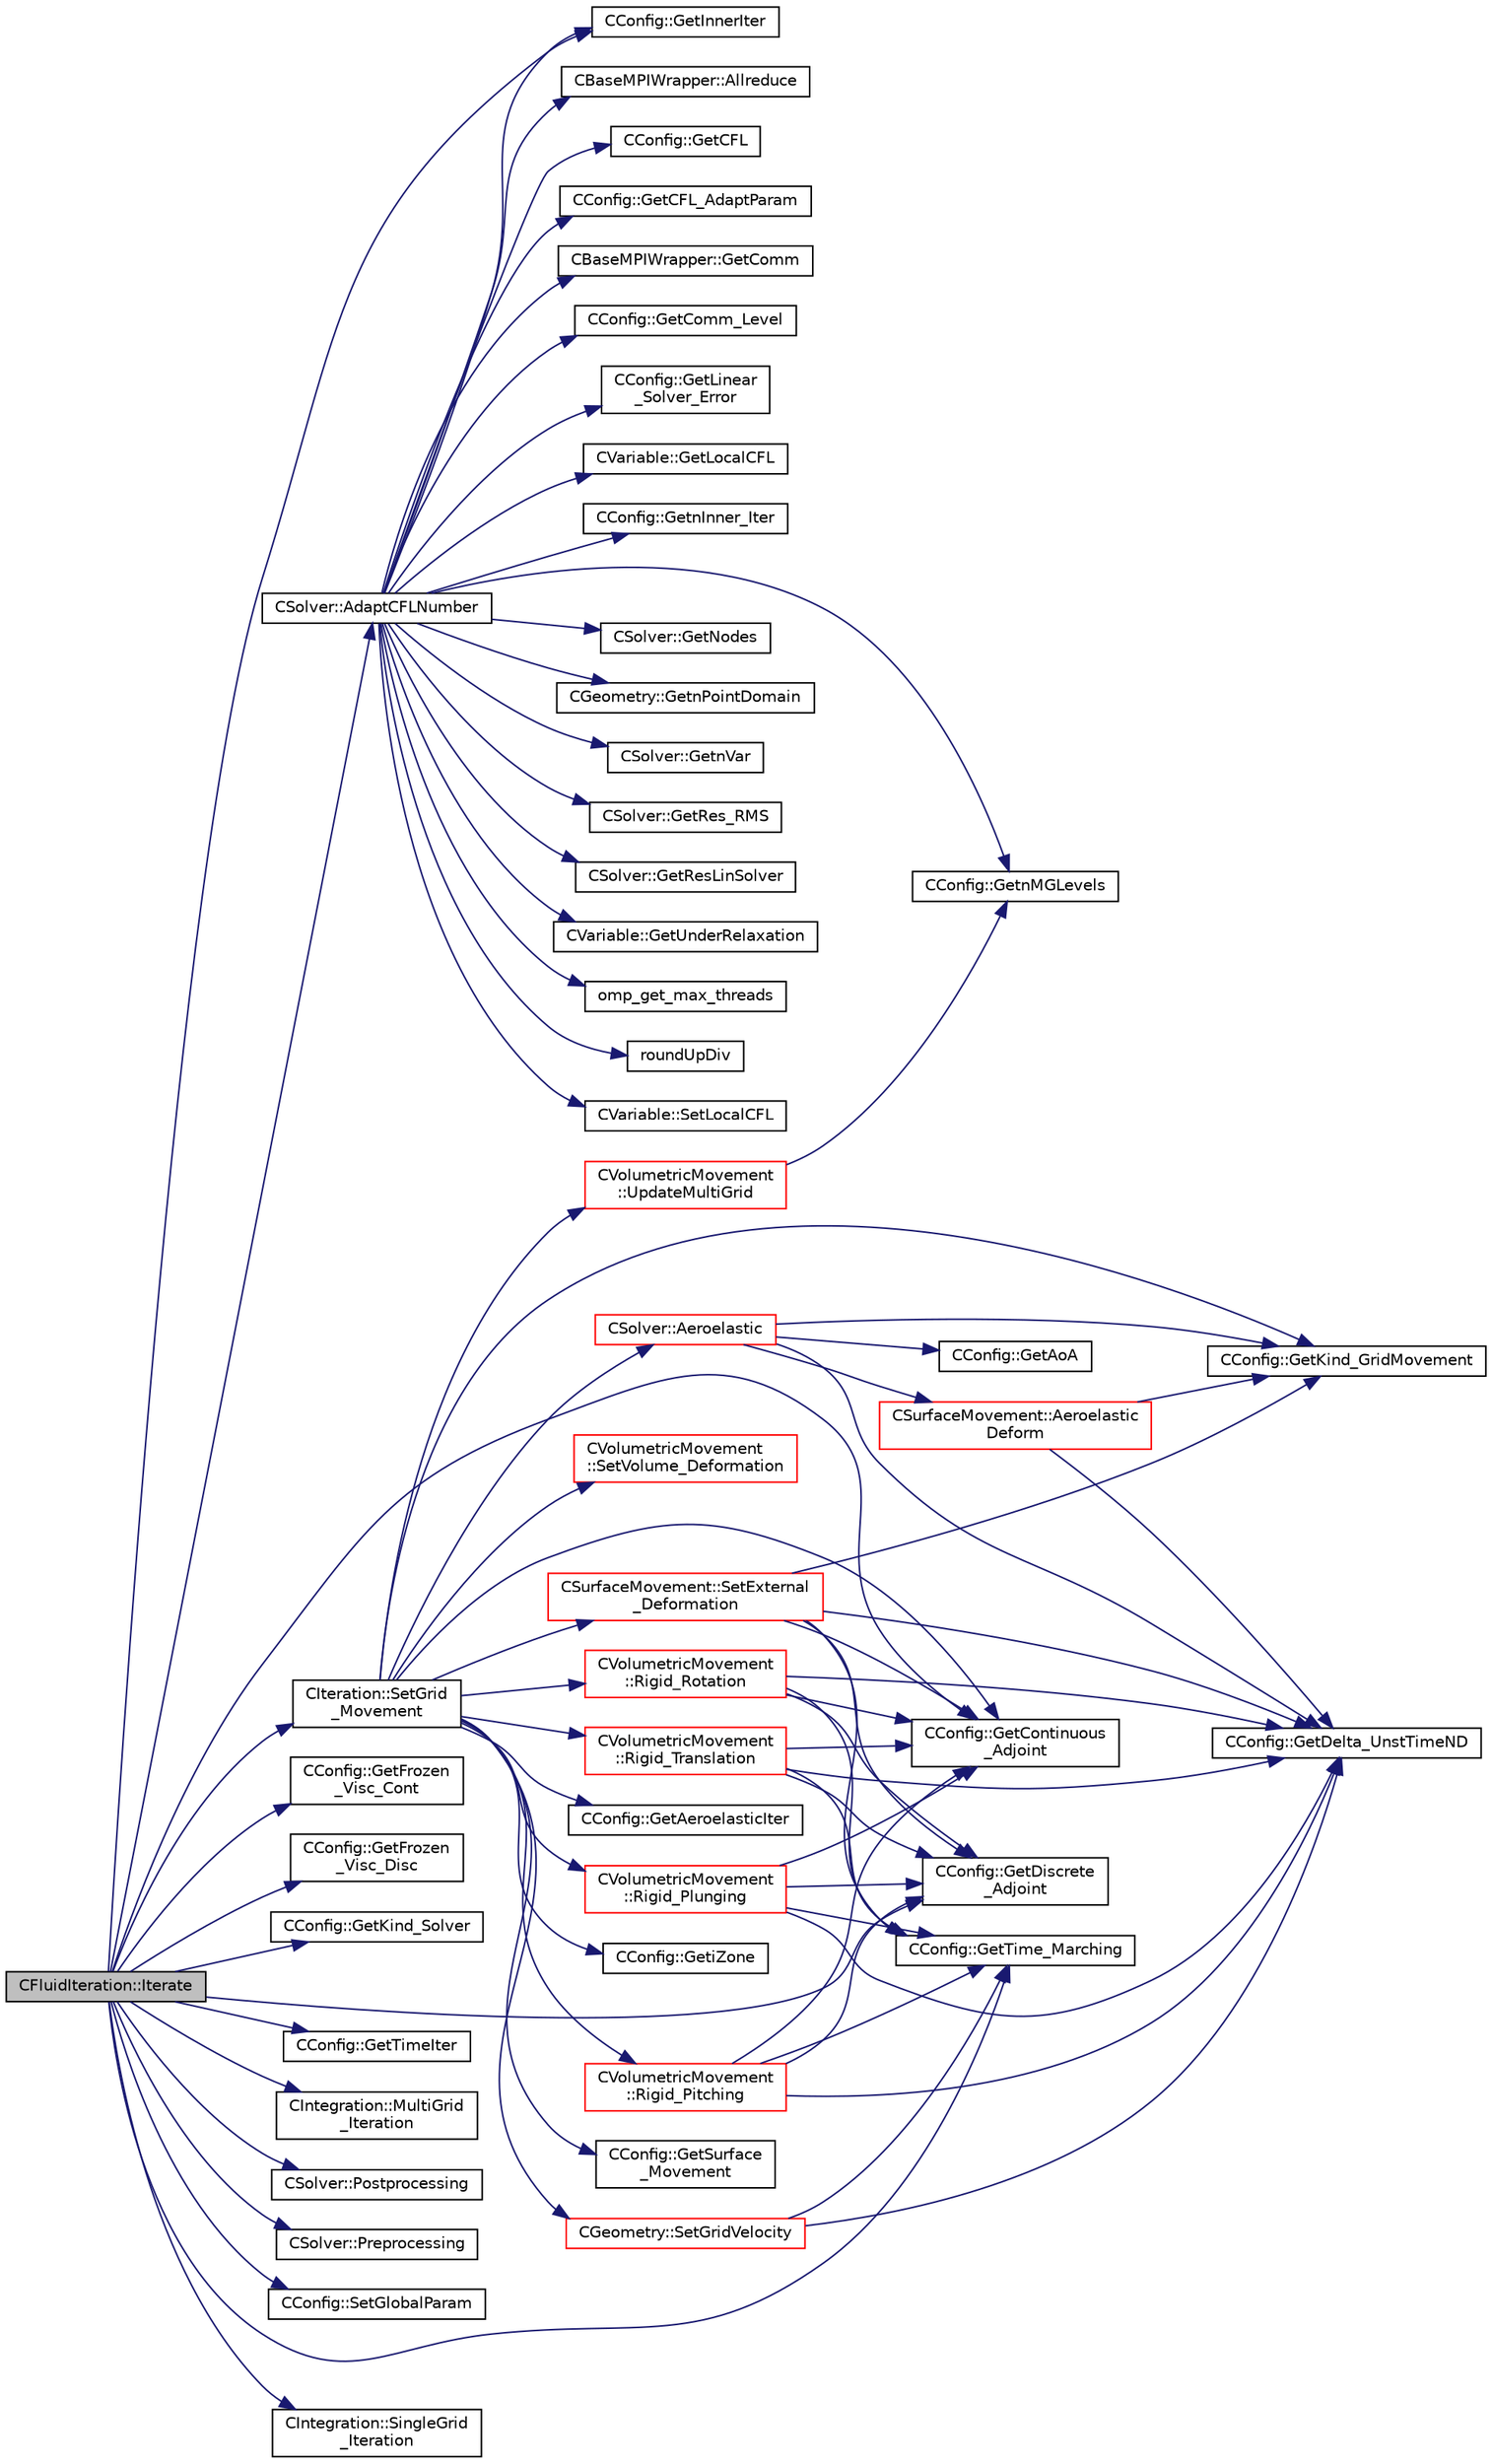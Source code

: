 digraph "CFluidIteration::Iterate"
{
 // LATEX_PDF_SIZE
  edge [fontname="Helvetica",fontsize="10",labelfontname="Helvetica",labelfontsize="10"];
  node [fontname="Helvetica",fontsize="10",shape=record];
  rankdir="LR";
  Node1 [label="CFluidIteration::Iterate",height=0.2,width=0.4,color="black", fillcolor="grey75", style="filled", fontcolor="black",tooltip="Perform a single iteration of the fluid system."];
  Node1 -> Node2 [color="midnightblue",fontsize="10",style="solid",fontname="Helvetica"];
  Node2 [label="CSolver::AdaptCFLNumber",height=0.2,width=0.4,color="black", fillcolor="white", style="filled",URL="$classCSolver.html#a7db35f21bf505e35cce4bcdf38af3b2a",tooltip="Adapt the CFL number based on the local under-relaxation parameters computed for each nonlinear itera..."];
  Node2 -> Node3 [color="midnightblue",fontsize="10",style="solid",fontname="Helvetica"];
  Node3 [label="CBaseMPIWrapper::Allreduce",height=0.2,width=0.4,color="black", fillcolor="white", style="filled",URL="$classCBaseMPIWrapper.html#a381d4b3738c09d92ee1ae9f89715b541",tooltip=" "];
  Node2 -> Node4 [color="midnightblue",fontsize="10",style="solid",fontname="Helvetica"];
  Node4 [label="CConfig::GetCFL",height=0.2,width=0.4,color="black", fillcolor="white", style="filled",URL="$classCConfig.html#a327893f15ca36b27db6201a7cb787022",tooltip="Get the Courant Friedrich Levi number for each grid."];
  Node2 -> Node5 [color="midnightblue",fontsize="10",style="solid",fontname="Helvetica"];
  Node5 [label="CConfig::GetCFL_AdaptParam",height=0.2,width=0.4,color="black", fillcolor="white", style="filled",URL="$classCConfig.html#a94897f9eabd87e71d11dc1808e229618",tooltip="Get the values of the CFL adaption parameters."];
  Node2 -> Node6 [color="midnightblue",fontsize="10",style="solid",fontname="Helvetica"];
  Node6 [label="CBaseMPIWrapper::GetComm",height=0.2,width=0.4,color="black", fillcolor="white", style="filled",URL="$classCBaseMPIWrapper.html#a8154391fc3522954802889d81d4ef5da",tooltip=" "];
  Node2 -> Node7 [color="midnightblue",fontsize="10",style="solid",fontname="Helvetica"];
  Node7 [label="CConfig::GetComm_Level",height=0.2,width=0.4,color="black", fillcolor="white", style="filled",URL="$classCConfig.html#aa495414133c826e5f6651d4ce82d0ef6",tooltip="Get the level of MPI communications to be performed."];
  Node2 -> Node8 [color="midnightblue",fontsize="10",style="solid",fontname="Helvetica"];
  Node8 [label="CConfig::GetInnerIter",height=0.2,width=0.4,color="black", fillcolor="white", style="filled",URL="$classCConfig.html#a079a90396222697f01e0c365285c915d",tooltip="Get the current FSI iteration number."];
  Node2 -> Node9 [color="midnightblue",fontsize="10",style="solid",fontname="Helvetica"];
  Node9 [label="CConfig::GetLinear\l_Solver_Error",height=0.2,width=0.4,color="black", fillcolor="white", style="filled",URL="$classCConfig.html#ac34b0c8953978c88e8d6a80b0ad18412",tooltip="Get min error of the linear solver for the implicit formulation."];
  Node2 -> Node10 [color="midnightblue",fontsize="10",style="solid",fontname="Helvetica"];
  Node10 [label="CVariable::GetLocalCFL",height=0.2,width=0.4,color="black", fillcolor="white", style="filled",URL="$classCVariable.html#a171dfc3e408be66993fde3da82b5a991",tooltip="Get the value of the local CFL number for the current control volume (CV)."];
  Node2 -> Node11 [color="midnightblue",fontsize="10",style="solid",fontname="Helvetica"];
  Node11 [label="CConfig::GetnInner_Iter",height=0.2,width=0.4,color="black", fillcolor="white", style="filled",URL="$classCConfig.html#a096cf3c68234d10476425acf40a7bf40",tooltip="Get the number of inner iterations."];
  Node2 -> Node12 [color="midnightblue",fontsize="10",style="solid",fontname="Helvetica"];
  Node12 [label="CConfig::GetnMGLevels",height=0.2,width=0.4,color="black", fillcolor="white", style="filled",URL="$classCConfig.html#a15a61a6f9a1d415c3509018f4916c5c1",tooltip="Get the number of multigrid levels."];
  Node2 -> Node13 [color="midnightblue",fontsize="10",style="solid",fontname="Helvetica"];
  Node13 [label="CSolver::GetNodes",height=0.2,width=0.4,color="black", fillcolor="white", style="filled",URL="$classCSolver.html#af3198e52a2ea377bb765647b5e697197",tooltip="Allow outside access to the nodes of the solver, containing conservatives, primitives,..."];
  Node2 -> Node14 [color="midnightblue",fontsize="10",style="solid",fontname="Helvetica"];
  Node14 [label="CGeometry::GetnPointDomain",height=0.2,width=0.4,color="black", fillcolor="white", style="filled",URL="$classCGeometry.html#ac84179060bbac1fe5e856ea3da850b6e",tooltip="Get number of real points (that belong to the domain)."];
  Node2 -> Node15 [color="midnightblue",fontsize="10",style="solid",fontname="Helvetica"];
  Node15 [label="CSolver::GetnVar",height=0.2,width=0.4,color="black", fillcolor="white", style="filled",URL="$classCSolver.html#a0d5dd4e8f99684cfcc50560fd6684c35",tooltip="Get the number of variables of the problem."];
  Node2 -> Node16 [color="midnightblue",fontsize="10",style="solid",fontname="Helvetica"];
  Node16 [label="CSolver::GetRes_RMS",height=0.2,width=0.4,color="black", fillcolor="white", style="filled",URL="$classCSolver.html#a2e07e4867f2db7ac98c8332c9476c361",tooltip="Get the maximal residual, this is useful for the convergence history."];
  Node2 -> Node17 [color="midnightblue",fontsize="10",style="solid",fontname="Helvetica"];
  Node17 [label="CSolver::GetResLinSolver",height=0.2,width=0.4,color="black", fillcolor="white", style="filled",URL="$classCSolver.html#a1766c8982b43b1dbab903f563b3fcf19",tooltip="Get the final linear solver residual."];
  Node2 -> Node18 [color="midnightblue",fontsize="10",style="solid",fontname="Helvetica"];
  Node18 [label="CVariable::GetUnderRelaxation",height=0.2,width=0.4,color="black", fillcolor="white", style="filled",URL="$classCVariable.html#a1aa422dc178f8c0a2140c962cb0d6ac0",tooltip="Get the value of the under-relaxation parameter for the current control volume (CV)."];
  Node2 -> Node19 [color="midnightblue",fontsize="10",style="solid",fontname="Helvetica"];
  Node19 [label="omp_get_max_threads",height=0.2,width=0.4,color="black", fillcolor="white", style="filled",URL="$omp__structure_8hpp.html#a2f7befecc7b1a4eaade8d81fa6524225",tooltip="Maximum number of threads available."];
  Node2 -> Node20 [color="midnightblue",fontsize="10",style="solid",fontname="Helvetica"];
  Node20 [label="roundUpDiv",height=0.2,width=0.4,color="black", fillcolor="white", style="filled",URL="$omp__structure_8hpp.html#a1c00281f52b615b111a4990b2d2a5157",tooltip="Integer division rounding up."];
  Node2 -> Node21 [color="midnightblue",fontsize="10",style="solid",fontname="Helvetica"];
  Node21 [label="CVariable::SetLocalCFL",height=0.2,width=0.4,color="black", fillcolor="white", style="filled",URL="$classCVariable.html#a77d2f7f3fb35de75f915725662790060",tooltip="Set the value of the local CFL number for the current control volume (CV)."];
  Node1 -> Node22 [color="midnightblue",fontsize="10",style="solid",fontname="Helvetica"];
  Node22 [label="CConfig::GetContinuous\l_Adjoint",height=0.2,width=0.4,color="black", fillcolor="white", style="filled",URL="$classCConfig.html#a1eb754aa86fb8154bc9eefea616b7cf9",tooltip="Determines if problem is adjoint."];
  Node1 -> Node23 [color="midnightblue",fontsize="10",style="solid",fontname="Helvetica"];
  Node23 [label="CConfig::GetDiscrete\l_Adjoint",height=0.2,width=0.4,color="black", fillcolor="white", style="filled",URL="$classCConfig.html#ab3928c4e6debcf50dcd0d38985f6980c",tooltip="Get the indicator whether we are solving an discrete adjoint problem."];
  Node1 -> Node24 [color="midnightblue",fontsize="10",style="solid",fontname="Helvetica"];
  Node24 [label="CConfig::GetFrozen\l_Visc_Cont",height=0.2,width=0.4,color="black", fillcolor="white", style="filled",URL="$classCConfig.html#a693b7f150eb8b7a455e4174d4af744b8",tooltip="Provides information about the way in which the turbulence will be treated by the cont...."];
  Node1 -> Node25 [color="midnightblue",fontsize="10",style="solid",fontname="Helvetica"];
  Node25 [label="CConfig::GetFrozen\l_Visc_Disc",height=0.2,width=0.4,color="black", fillcolor="white", style="filled",URL="$classCConfig.html#a67ac50dda86fdccbb86e5c20c7391403",tooltip="Provides information about the way in which the turbulence will be treated by the disc...."];
  Node1 -> Node8 [color="midnightblue",fontsize="10",style="solid",fontname="Helvetica"];
  Node1 -> Node26 [color="midnightblue",fontsize="10",style="solid",fontname="Helvetica"];
  Node26 [label="CConfig::GetKind_Solver",height=0.2,width=0.4,color="black", fillcolor="white", style="filled",URL="$classCConfig.html#a77312cf52a5ba2cc1239b7cee6fce7a7",tooltip="Governing equations of the flow (it can be different from the run time equation)."];
  Node1 -> Node27 [color="midnightblue",fontsize="10",style="solid",fontname="Helvetica"];
  Node27 [label="CConfig::GetTime_Marching",height=0.2,width=0.4,color="black", fillcolor="white", style="filled",URL="$classCConfig.html#ac47e04d76ce865893a94dcedd3c9b6a5",tooltip="Provides information about the time integration, and change the write in the output files information..."];
  Node1 -> Node28 [color="midnightblue",fontsize="10",style="solid",fontname="Helvetica"];
  Node28 [label="CConfig::GetTimeIter",height=0.2,width=0.4,color="black", fillcolor="white", style="filled",URL="$classCConfig.html#aec6051895c2e4f593a5c245104548b78",tooltip="Get the current time iteration number."];
  Node1 -> Node29 [color="midnightblue",fontsize="10",style="solid",fontname="Helvetica"];
  Node29 [label="CIntegration::MultiGrid\l_Iteration",height=0.2,width=0.4,color="black", fillcolor="white", style="filled",URL="$classCIntegration.html#ac9550a9909fa5ddd918aaf5468170af5",tooltip="A virtual member."];
  Node1 -> Node30 [color="midnightblue",fontsize="10",style="solid",fontname="Helvetica"];
  Node30 [label="CSolver::Postprocessing",height=0.2,width=0.4,color="black", fillcolor="white", style="filled",URL="$classCSolver.html#a3bbd97faea2faca3912f766870d9991f",tooltip="A virtual member."];
  Node1 -> Node31 [color="midnightblue",fontsize="10",style="solid",fontname="Helvetica"];
  Node31 [label="CSolver::Preprocessing",height=0.2,width=0.4,color="black", fillcolor="white", style="filled",URL="$classCSolver.html#ae259428dd5451b8f0f81c407aceff287",tooltip="A virtual member."];
  Node1 -> Node32 [color="midnightblue",fontsize="10",style="solid",fontname="Helvetica"];
  Node32 [label="CConfig::SetGlobalParam",height=0.2,width=0.4,color="black", fillcolor="white", style="filled",URL="$classCConfig.html#a3e3d4022db0b89a83c6c7ab44dd39463",tooltip="Set the global parameters of each simulation for each runtime system."];
  Node1 -> Node33 [color="midnightblue",fontsize="10",style="solid",fontname="Helvetica"];
  Node33 [label="CIteration::SetGrid\l_Movement",height=0.2,width=0.4,color="black", fillcolor="white", style="filled",URL="$classCIteration.html#a7b36785762f6b0c214569b185b858b6c",tooltip="Updates the positions and grid velocities for dynamic meshes between physical time steps."];
  Node33 -> Node34 [color="midnightblue",fontsize="10",style="solid",fontname="Helvetica"];
  Node34 [label="CSolver::Aeroelastic",height=0.2,width=0.4,color="red", fillcolor="white", style="filled",URL="$classCSolver.html#af130046f03f282501efef2c117af6ced",tooltip="Prepares and solves the aeroelastic equations."];
  Node34 -> Node35 [color="midnightblue",fontsize="10",style="solid",fontname="Helvetica"];
  Node35 [label="CSurfaceMovement::Aeroelastic\lDeform",height=0.2,width=0.4,color="red", fillcolor="white", style="filled",URL="$classCSurfaceMovement.html#a3576789424ca6d19f6510d94f832cbb9",tooltip="Unsteady aeroelastic grid movement by deforming the mesh."];
  Node35 -> Node37 [color="midnightblue",fontsize="10",style="solid",fontname="Helvetica"];
  Node37 [label="CConfig::GetDelta_UnstTimeND",height=0.2,width=0.4,color="black", fillcolor="white", style="filled",URL="$classCConfig.html#a0acfef8e480970316e9e672eacd59e9b",tooltip="If we are prforming an unsteady simulation, there is only one value of the time step for the complete..."];
  Node35 -> Node38 [color="midnightblue",fontsize="10",style="solid",fontname="Helvetica"];
  Node38 [label="CConfig::GetKind_GridMovement",height=0.2,width=0.4,color="black", fillcolor="white", style="filled",URL="$classCConfig.html#a050c7389c2d16a111890bb44dd7cbcea",tooltip="Get the type of dynamic mesh motion. Each zone gets a config file."];
  Node34 -> Node50 [color="midnightblue",fontsize="10",style="solid",fontname="Helvetica"];
  Node50 [label="CConfig::GetAoA",height=0.2,width=0.4,color="black", fillcolor="white", style="filled",URL="$classCConfig.html#aa824c1a1b3c7cd05b7be414a76e0b250",tooltip="Get the angle of attack of the body. This is the angle between a reference line on a lifting body (of..."];
  Node34 -> Node37 [color="midnightblue",fontsize="10",style="solid",fontname="Helvetica"];
  Node34 -> Node38 [color="midnightblue",fontsize="10",style="solid",fontname="Helvetica"];
  Node33 -> Node76 [color="midnightblue",fontsize="10",style="solid",fontname="Helvetica"];
  Node76 [label="CConfig::GetAeroelasticIter",height=0.2,width=0.4,color="black", fillcolor="white", style="filled",URL="$classCConfig.html#a366bae67ff4380e178c4dc5dc50fcaad",tooltip="Aeroelastic solve every x inner iteration."];
  Node33 -> Node22 [color="midnightblue",fontsize="10",style="solid",fontname="Helvetica"];
  Node33 -> Node77 [color="midnightblue",fontsize="10",style="solid",fontname="Helvetica"];
  Node77 [label="CConfig::GetiZone",height=0.2,width=0.4,color="black", fillcolor="white", style="filled",URL="$classCConfig.html#a1d6335b8fdef6fbcd9a08f7503d73ec1",tooltip="Provides the number of varaibles."];
  Node33 -> Node38 [color="midnightblue",fontsize="10",style="solid",fontname="Helvetica"];
  Node33 -> Node78 [color="midnightblue",fontsize="10",style="solid",fontname="Helvetica"];
  Node78 [label="CConfig::GetSurface\l_Movement",height=0.2,width=0.4,color="black", fillcolor="white", style="filled",URL="$classCConfig.html#a7da84ee925f437bd635bead56d822df9",tooltip="Get information about deforming markers."];
  Node33 -> Node79 [color="midnightblue",fontsize="10",style="solid",fontname="Helvetica"];
  Node79 [label="CVolumetricMovement\l::Rigid_Pitching",height=0.2,width=0.4,color="red", fillcolor="white", style="filled",URL="$classCVolumetricMovement.html#a9806afa50b53c60376844053db15420c",tooltip="Unsteady pitching grid movement using rigid mesh motion."];
  Node79 -> Node22 [color="midnightblue",fontsize="10",style="solid",fontname="Helvetica"];
  Node79 -> Node37 [color="midnightblue",fontsize="10",style="solid",fontname="Helvetica"];
  Node79 -> Node23 [color="midnightblue",fontsize="10",style="solid",fontname="Helvetica"];
  Node79 -> Node27 [color="midnightblue",fontsize="10",style="solid",fontname="Helvetica"];
  Node33 -> Node96 [color="midnightblue",fontsize="10",style="solid",fontname="Helvetica"];
  Node96 [label="CVolumetricMovement\l::Rigid_Plunging",height=0.2,width=0.4,color="red", fillcolor="white", style="filled",URL="$classCVolumetricMovement.html#a886e5096f246aec19af2b98bad3e39b2",tooltip="Unsteady plunging grid movement using rigid mesh motion."];
  Node96 -> Node22 [color="midnightblue",fontsize="10",style="solid",fontname="Helvetica"];
  Node96 -> Node37 [color="midnightblue",fontsize="10",style="solid",fontname="Helvetica"];
  Node96 -> Node23 [color="midnightblue",fontsize="10",style="solid",fontname="Helvetica"];
  Node96 -> Node27 [color="midnightblue",fontsize="10",style="solid",fontname="Helvetica"];
  Node33 -> Node102 [color="midnightblue",fontsize="10",style="solid",fontname="Helvetica"];
  Node102 [label="CVolumetricMovement\l::Rigid_Rotation",height=0.2,width=0.4,color="red", fillcolor="white", style="filled",URL="$classCVolumetricMovement.html#a316597f05a787ca1b683aba66214110b",tooltip="Unsteady grid movement using rigid mesh rotation."];
  Node102 -> Node22 [color="midnightblue",fontsize="10",style="solid",fontname="Helvetica"];
  Node102 -> Node37 [color="midnightblue",fontsize="10",style="solid",fontname="Helvetica"];
  Node102 -> Node23 [color="midnightblue",fontsize="10",style="solid",fontname="Helvetica"];
  Node102 -> Node27 [color="midnightblue",fontsize="10",style="solid",fontname="Helvetica"];
  Node33 -> Node103 [color="midnightblue",fontsize="10",style="solid",fontname="Helvetica"];
  Node103 [label="CVolumetricMovement\l::Rigid_Translation",height=0.2,width=0.4,color="red", fillcolor="white", style="filled",URL="$classCVolumetricMovement.html#a00368e3044dd07d74e1fafdc11980644",tooltip="Unsteady translational grid movement using rigid mesh motion."];
  Node103 -> Node22 [color="midnightblue",fontsize="10",style="solid",fontname="Helvetica"];
  Node103 -> Node37 [color="midnightblue",fontsize="10",style="solid",fontname="Helvetica"];
  Node103 -> Node23 [color="midnightblue",fontsize="10",style="solid",fontname="Helvetica"];
  Node103 -> Node27 [color="midnightblue",fontsize="10",style="solid",fontname="Helvetica"];
  Node33 -> Node107 [color="midnightblue",fontsize="10",style="solid",fontname="Helvetica"];
  Node107 [label="CSurfaceMovement::SetExternal\l_Deformation",height=0.2,width=0.4,color="red", fillcolor="white", style="filled",URL="$classCSurfaceMovement.html#a575ff545fe6de6e84fb8fed8e1615edb",tooltip="Set any surface deformationsbased on an input file."];
  Node107 -> Node22 [color="midnightblue",fontsize="10",style="solid",fontname="Helvetica"];
  Node107 -> Node37 [color="midnightblue",fontsize="10",style="solid",fontname="Helvetica"];
  Node107 -> Node23 [color="midnightblue",fontsize="10",style="solid",fontname="Helvetica"];
  Node107 -> Node38 [color="midnightblue",fontsize="10",style="solid",fontname="Helvetica"];
  Node107 -> Node27 [color="midnightblue",fontsize="10",style="solid",fontname="Helvetica"];
  Node33 -> Node118 [color="midnightblue",fontsize="10",style="solid",fontname="Helvetica"];
  Node118 [label="CGeometry::SetGridVelocity",height=0.2,width=0.4,color="red", fillcolor="white", style="filled",URL="$classCGeometry.html#a028f9dcd1a8095e668f6ae461eb8887b",tooltip="Set the grid velocity via finite differencing at each node."];
  Node118 -> Node37 [color="midnightblue",fontsize="10",style="solid",fontname="Helvetica"];
  Node118 -> Node27 [color="midnightblue",fontsize="10",style="solid",fontname="Helvetica"];
  Node33 -> Node121 [color="midnightblue",fontsize="10",style="solid",fontname="Helvetica"];
  Node121 [label="CVolumetricMovement\l::SetVolume_Deformation",height=0.2,width=0.4,color="red", fillcolor="white", style="filled",URL="$classCVolumetricMovement.html#a96c9dadafe051a2479ef4ec4b51adb04",tooltip="Grid deformation using the spring analogy method."];
  Node33 -> Node209 [color="midnightblue",fontsize="10",style="solid",fontname="Helvetica"];
  Node209 [label="CVolumetricMovement\l::UpdateMultiGrid",height=0.2,width=0.4,color="red", fillcolor="white", style="filled",URL="$classCVolumetricMovement.html#a1cb59d54bb326eb7c09729cfac0c398a",tooltip="Update the coarse multigrid levels after the grid movement."];
  Node209 -> Node12 [color="midnightblue",fontsize="10",style="solid",fontname="Helvetica"];
  Node1 -> Node213 [color="midnightblue",fontsize="10",style="solid",fontname="Helvetica"];
  Node213 [label="CIntegration::SingleGrid\l_Iteration",height=0.2,width=0.4,color="black", fillcolor="white", style="filled",URL="$classCIntegration.html#a6e8a994771473171efe4e89f86971e93",tooltip="A virtual member."];
}
